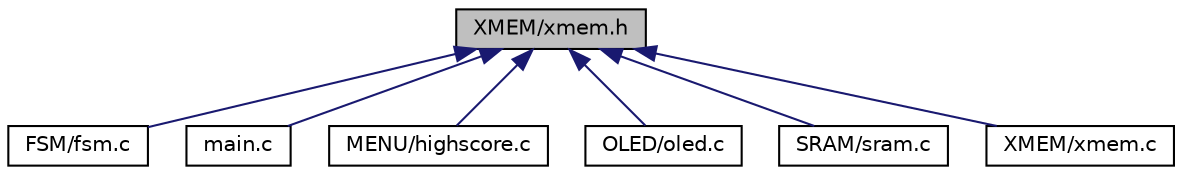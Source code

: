 digraph "XMEM/xmem.h"
{
 // LATEX_PDF_SIZE
  edge [fontname="Helvetica",fontsize="10",labelfontname="Helvetica",labelfontsize="10"];
  node [fontname="Helvetica",fontsize="10",shape=record];
  Node1 [label="XMEM/xmem.h",height=0.2,width=0.4,color="black", fillcolor="grey75", style="filled", fontcolor="black",tooltip="Library for interfacing with AVR's external memory, xmem."];
  Node1 -> Node2 [dir="back",color="midnightblue",fontsize="10",style="solid",fontname="Helvetica"];
  Node2 [label="FSM/fsm.c",height=0.2,width=0.4,color="black", fillcolor="white", style="filled",URL="$fsm_8c_source.html",tooltip=" "];
  Node1 -> Node3 [dir="back",color="midnightblue",fontsize="10",style="solid",fontname="Helvetica"];
  Node3 [label="main.c",height=0.2,width=0.4,color="black", fillcolor="white", style="filled",URL="$main_8c.html",tooltip="The main function for running the code of the application."];
  Node1 -> Node4 [dir="back",color="midnightblue",fontsize="10",style="solid",fontname="Helvetica"];
  Node4 [label="MENU/highscore.c",height=0.2,width=0.4,color="black", fillcolor="white", style="filled",URL="$highscore_8c_source.html",tooltip=" "];
  Node1 -> Node5 [dir="back",color="midnightblue",fontsize="10",style="solid",fontname="Helvetica"];
  Node5 [label="OLED/oled.c",height=0.2,width=0.4,color="black", fillcolor="white", style="filled",URL="$oled_8c_source.html",tooltip=" "];
  Node1 -> Node6 [dir="back",color="midnightblue",fontsize="10",style="solid",fontname="Helvetica"];
  Node6 [label="SRAM/sram.c",height=0.2,width=0.4,color="black", fillcolor="white", style="filled",URL="$sram_8c_source.html",tooltip=" "];
  Node1 -> Node7 [dir="back",color="midnightblue",fontsize="10",style="solid",fontname="Helvetica"];
  Node7 [label="XMEM/xmem.c",height=0.2,width=0.4,color="black", fillcolor="white", style="filled",URL="$xmem_8c_source.html",tooltip=" "];
}
